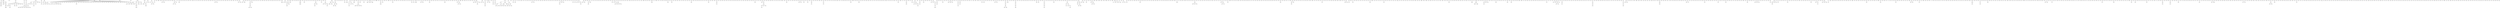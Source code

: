 digraph FamilyTree {
  "1" [label="华歆"];
  "2" [label="诸葛亮"];
  "1229" -> "2";
  "3" [label="管宁"];
  "4" [label="曹操"];
  "1629" -> "4";
  "5" [label="曹丕"];
  "4" -> "5";
  "6" [label="曹叡"];
  "5" -> "6";
  "7" [label="王朗"];
  "8" [label="刘备"];
  "1102" -> "8";
  "9" [label="孙权"];
  "1061" -> "9";
  "10" [label="孙登"];
  "9" -> "10";
  "11" [label="王肃"];
  "7" -> "11";
  "12" [label="许靖"];
  "13" [label="曹真"];
  "14" [label="刘协"];
  "#N/A" -> "14";
  "15" [label="曹爽"];
  "13" -> "15";
  "16" [label="何晏"];
  "17" [label="邓飏"];
  "18" [label="蒋济"];
  "19" [label="桓范"];
  "20" [label="司马师"];
  "133" -> "20";
  "21" [label="毌丘俭"];
  "939" -> "21";
  "22" [label="文钦"];
  "23" [label="关羽"];
  "24" [label="于禁"];
  "25" [label="郑玄"];
  "26" [label="邯郸淳"];
  "27" [label="周生烈"];
  "28" [label="董遇"];
  "29" [label="段煨"];
  "30" [label="刘辩"];
  "#N/A" -> "30";
  "31" [label="司马冏"];
  "1633" -> "31";
  "32" [label="贾洪"];
  "33" [label="董艾"];
  "28" -> "33";
  "34" [label="董绥"];
  "28" -> "34";
  "35" [label="薛夏"];
  "36" [label="苏林"];
  "37" [label="隗禧"];
  "38" [label="马超"];
  "187" -> "38";
  "39" [label="严苞"];
  "40" [label="曹休"];
  "41" [label="曹林"];
  "4" -> "41";
  "42" [label="鱼豢"];
  "43" [label="刘寔"];
  "44" [label="程昱"];
  "45" [label="王度"];
  "46" [label="薛房"];
  "47" [label="刘岱"];
  "48" [label="袁绍"];
  "#N/A" -> "48";
  "49" [label="公孙瓒"];
  "50" [label="范方"];
  "51" [label="王彧"];
  "52" [label="荀彧"];
  "#N/A" -> "52";
  "53" [label="张邈"];
  "54" [label="吕布"];
  "55" [label="陈宫"];
  "56" [label="氾嶷"];
  "57" [label="靳允"];
  "58" [label="枣祗"];
  "59" [label="薛悌"];
  "60" [label="袁术"];
  "#N/A" -> "60";
  "61" [label="郭嘉"];
  "62" [label="车胄"];
  "63" [label="贾诩"];
  "#N/A" -> "63";
  "64" [label="袁谭"];
  "48" -> "64";
  "65" [label="袁尚"];
  "48" -> "65";
  "66" [label="张飞"];
  "67" [label="田银"];
  "68" [label="苏伯"];
  "69" [label="贾信"];
  "70" [label="邢贞"];
  "71" [label="程晓"];
  "72" [label="尹模"];
  "73" [label="辛评"];
  "74" [label="郭图"];
  "75" [label="戏志才"];
  "76" [label="荀攸"];
  "#N/A" -> "76";
  "77" [label="孙策"];
  "1061" -> "77";
  "78" [label="许贡"];
  "79" [label="逢纪"];
  "80" [label="刘表"];
  "81" [label="辛毗"];
  "82" [label="蹋顿"];
  "83" [label="袁熙"];
  "84" [label="眭固"];
  "85" [label="陈群"];
  "606" -> "85";
  "86" [label="董昭"];
  "87" [label="李邵"];
  "88" [label="李邵"];
  "89" [label="孙伉"];
  "90" [label="张吉"];
  "91" [label="栗攀"];
  "92" [label="董访"];
  "93" [label="张杨"];
  "94" [label="李傕"];
  "95" [label="郭汜"];
  "96" [label="韩暹"];
  "97" [label="董承"];
  "98" [label="杨奉"];
  "99" [label="薛洪"];
  "100" [label="缪尚"];
  "101" [label="袁春卿"];
  "102" -> "101";
  "102" [label="袁元长"];
  "103" [label="曹仁"];
  "#N/A" -> "103";
  "104" [label="徐晃"];
  "105" [label="臧霸"];
  "409" -> "105";
  "106" [label="夏侯尚"];
  "107" [label="石建"];
  "108" [label="高迁"];
  "109" [label="魏讽"];
  "110" [label="曹伟"];
  "111" [label="诸葛诞"];
  "112" [label="刘晔"];
  "113" [label="许劭"];
  "114" [label="许混"];
  "113" -> "114";
  "115" [label="郑宝"];
  "116" [label="张多"];
  "117" [label="许乾"];
  "118" [label="刘勋"];
  "119" [label="陈策"];
  "120" [label="胡质"];
  "881" -> "120";
  "121" [label="张鲁"];
  "122" [label="董卓"];
  "123" [label="孟达"];
  "124" [label="陆逊"];
  "125" [label="卫臻"];
  "638" -> "125";
  "126" [label="公孙渊"];
  "773" -> "126";
  "127" [label="杨暨"];
  "128" [label="刘陶"];
  "#N/A" -> "128";
  "129" [label="干宝"];
  "130" [label="张喜"];
  "131" [label="温恢"];
  "132" [label="封仁"];
  "133" [label="司马懿"];
  "170" -> "133";
  "134" [label="朱然"];
  "135" [label="司马彪"];
  "#N/A" -> "135";
  "136" [label="田豫"];
  "137" [label="王雄"];
  "138" [label="孙阿"];
  "139" [label="高堂隆"];
  "140" [label="秦朗"];
  "141" [label="缪袭"];
  "572" -> "141";
  "142" [label="刘放"];
  "143" [label="王松"];
  "144" [label="孙资"];
  "145" [label="王允"];
  "146" [label="贾逵"];
  "147" [label="夏侯渊"];
  "148" [label="彭绮"];
  "149" [label="周贺"];
  "150" [label="智郁筑鞑"];
  "151" [label="阎柔"];
  "152" [label="满宠"];
  "153" [label="步骘"];
  "154" [label="徐邈"];
  "155" [label="杨丰"];
  "156" [label="曹宇"];
  "4" -> "156";
  "157" [label="夏侯献"];
  "158" [label="曹肇"];
  "40" -> "158";
  "159" [label="王思"];
  "160" [label="刘馥"];
  "161" [label="戚寄"];
  "162" [label="秦翊"];
  "163" [label="李术"];
  "164" [label="严象"];
  "165" [label="梅乾"];
  "166" [label="雷绪"];
  "167" [label="陈兰"];
  "168" [label="刘靖"];
  "160" -> "168";
  "169" [label="司马朗"];
  "170" -> "169";
  "170" [label="司马芳"];
  "171" [label="赵咨"];
  "172" [label="李觌"];
  "173" [label="钟繇"];
  "174" [label="王粲"];
  "501" -> "174";
  "175" [label="夏侯惇"];
  "176" [label="梁习"];
  "177" [label="高干"];
  "178" [label="常林"];
  "179" [label="张景"];
  "180" [label="郤嘉"];
  "181" [label="刘类"];
  "182" [label="张既"];
  "183" [label="郭援"];
  "184" [label="张晟"];
  "185" [label="卫固"];
  "186" [label="张琰"];
  "187" [label="马腾"];
  "188" [label="吴兰"];
  "189" [label="宋建"];
  "190" [label="胡轸"];
  "191" [label="游殷"];
  "192" [label="游楚"];
  "191" -> "192";
  "193" [label="颜俊"];
  "194" [label="和鸾"];
  "195" [label="黄华"];
  "196" [label="麹演"];
  "197" [label="王秘"];
  "198" [label="邹岐"];
  "199" [label="苏则"];
  "200" [label="夏侯儒"];
  "201" [label="费曜"];
  "202" [label="成公英"];
  "203" [label="阎行"];
  "204" [label="乙修"];
  "205" [label="麹光"];
  "206" [label="庞延"];
  "207" [label="杨阜"];
  "208" [label="胡遵"];
  "209" [label="孙静"];
  "210" [label="张恭"];
  "211" [label="张缉"];
  "182" -> "211";
  "212" [label="李丰"];
  "261" -> "212";
  "213" [label="诸葛恪"];
  "692" -> "213";
  "214" [label="孙邵"];
  "215" [label="张辽"];
  "216" [label="乐进"];
  "217" [label="裴潜"];
  "715" -> "217";
  "218" [label="吕贡"];
  "219" [label="孟建"];
  "220" [label="杜袭"];
  "221" [label="曹彰"];
  "4" -> "221";
  "222" [label="吕范"];
  "223" [label="王崇"];
  "224" [label="张婴"];
  "225" [label="习凿齿"];
  "226" [label="贾充"];
  "227" [label="李孚"];
  "228" [label="审配"];
  "229" [label="杨沛"];
  "230" [label="曹洪"];
  "231" [label="任峻"];
  "232" [label="杨原"];
  "233" [label="张奋"];
  "234" [label="侯声"];
  "235" [label="枣据"];
  "236" [label="枣嵩"];
  "237" [label="枣腆"];
  "238" [label="任先"];
  "231" -> "238";
  "239" [label="任览"];
  "231" -> "239";
  "240" [label="师亮"];
  "241" [label="吉茂"];
  "242" [label="李越"];
  "243" [label="杜通"];
  "244" [label="辛机"];
  "245" [label="郝昭"];
  "246" [label="魏平"];
  "247" [label="傅巽"];
  "248" [label="苏怡"];
  "199" -> "248";
  "249" [label="苏愉"];
  "199" -> "249";
  "250" [label="苏绍"];
  "249" -> "250";
  "251" [label="苏慎"];
  "249" -> "251";
  "252" [label="杜畿"];
  "253" [label="耿纪"];
  "254" [label="张时"];
  "255" [label="王邑"];
  "256" [label="范先"];
  "257" [label="乐详"];
  "258" [label="赵俨"];
  "259" [label="杜恕"];
  "252" -> "259";
  "260" [label="李恢"];
  "261" [label="李义（一名恢）"];
  "262" [label="郭智"];
  "263" [label="吕昭"];
  "264" [label="吕巽"];
  "263" -> "264";
  "265" [label="吕安"];
  "263" -> "265";
  "266" [label="李翼"];
  "261" -> "266";
  "267" [label="杜预"];
  "259" -> "267";
  "268" [label="吕粹"];
  "263" -> "268";
  "269" [label="袁侃"];
  "1347" -> "269";
  "270" [label="吕预"];
  "268" -> "270";
  "271" [label="荀俣"];
  "52" -> "271";
  "272" [label="廉昭"];
  "273" [label="曹璠"];
  "274" [label="陈矫"];
  "275" [label="王才"];
  "276" [label="孟思"];
  "277" [label="孔羡"];
  "278" [label="司马通"];
  "170" -> "278";
  "279" [label="司马顺"];
  "278" -> "279";
  "280" [label="孟康"];
  "281" [label="程喜"];
  "282" [label="宋权"];
  "283" [label="曹髦"];
  "641" -> "283";
  "284" [label="谢该"];
  "285" [label="杜理"];
  "252" -> "285";
  "286" [label="杜宽"];
  "252" -> "286";
  "287" [label="杜锡"];
  "288" [label="傅玄"];
  "289" [label="挚虞"];
  "290" [label="杜斌"];
  "291" [label="司马伦"];
  "133" -> "291";
  "292" [label="阮湛"];
  "293" [label="阮炳"];
  "294" [label="阮坦"];
  "293" -> "294";
  "295" [label="阮柯"];
  "293" -> "295";
  "296" [label="荀绰"];
  "#N/A" -> "296";
  "297" [label="王衍"];
  "754" -> "297";
  "298" [label="郑浑"];
  "299" [label="郑泰"];
  "300" [label="何进"];
  "301" [label="孔融"];
  "302" [label="孔伷"];
  "303" [label="郑袤"];
  "299" -> "303";
  "304" [label="梁兴"];
  "305" [label="靳富"];
  "306" [label="赵青龙"];
  "307" [label="程休"];
  "308" [label="郑默"];
  "303" -> "308";
  "309" [label="郑质"];
  "303" -> "309";
  "310" [label="郑舒"];
  "303" -> "310";
  "311" [label="郑诩"];
  "303" -> "311";
  "312" [label="郑球"];
  "313" [label="仓慈"];
  "314" [label="尹奉"];
  "315" [label="王迁"];
  "316" [label="赵基"];
  "317" [label="皇甫隆"];
  "318" [label="吴瓘"];
  "319" [label="任燠"];
  "320" [label="颜斐"];
  "321" [label="令狐邵"];
  "322" [label="孔乂"];
  "323" [label="令狐愚"];
  "324" [label="令狐华"];
  "321" -> "324";
  "325" [label="孔恂"];
  "326" [label="丁原"];
  "327" [label="昌豨"];
  "328" [label="孙轻"];
  "329" [label="柳毅"];
  "330" [label="张郃"];
  "331" [label="牛盖"];
  "332" [label="李典"];
  "333" [label="张汎"];
  "334" [label="张虎"];
  "215" -> "334";
  "335" [label="张统"];
  "334" -> "335";
  "336" [label="张超"];
  "337" [label="张绣"];
  "338" [label="淳于琼"];
  "339" [label="严敬"];
  "340" [label="管承"];
  "341" [label="苏非"];
  "342" [label="杜普"];
  "343" [label="梁大"];
  "344" [label="乐綝"];
  "216" -> "344";
  "345" [label="乐肇"];
  "344" -> "345";
  "346" [label="鲍信"];
  "347" [label="高雅"];
  "348" [label="刘辟"];
  "349" [label="黄邵"];
  "350" [label="桥蕤"];
  "351" [label="史涣"];
  "352" [label="何茂"];
  "353" [label="王摩"];
  "354" [label="朱灵"];
  "355" [label="庞德"];
  "356" [label="于圭"];
  "24" -> "356";
  "357" [label="高览"];
  "358" [label="杨秋"];
  "359" [label="王宝茂"];
  "360" [label="郭淮"];
  "361" [label="刘阿"];
  "362" [label="马谡"];
  "363" [label="卑湛"];
  "364" [label="张雄"];
  "330" -> "364";
  "365" [label="赵庶"];
  "366" [label="李邹"];
  "367" [label="文丑"];
  "368" [label="祝臂"];
  "369" [label="韩范"];
  "370" [label="商曜"];
  "371" [label="张顺"];
  "372" [label="陈福"];
  "373" [label="陈式"];
  "374" [label="吕常"];
  "375" [label="徐商"];
  "376" [label="吕建"];
  "377" [label="殷署"];
  "378" [label="朱盖"];
  "379" [label="徐盖"];
  "104" -> "379";
  "380" [label="徐霸"];
  "104" -> "380";
  "381" [label="季雍"];
  "382" [label="程昂"];
  "383" [label="李乾"];
  "384" [label="李封"];
  "385" [label="薛兰"];
  "386" [label="李整"];
  "383" -> "386";
  "387" [label="高蕃"];
  "388" [label="李桢"];
  "332" -> "388";
  "389" [label="李通"];
  "390" [label="陈恭"];
  "391" [label="周直"];
  "392" [label="陈郃"];
  "393" [label="吴霸"];
  "394" [label="瞿恭"];
  "395" [label="江宫"];
  "396" [label="沈成"];
  "397" [label="张赤"];
  "398" [label="周瑜"];
  "399" [label="李基"];
  "389" -> "399";
  "400" [label="李绪"];
  "389" -> "400";
  "401" [label="李秉"];
  "400" -> "401";
  "402" [label="荀𫖮"];
  "52" -> "402";
  "403" [label="董仲连"];
  "404" [label="王公仲"];
  "405" [label="李重"];
  "401" -> "405";
  "406" [label="李尚"];
  "401" -> "406";
  "407" [label="李矩"];
  "401" -> "407";
  "408" [label="李式"];
  "405" -> "408";
  "409" [label="臧戒"];
  "410" [label="孙观"];
  "411" [label="吴敦"];
  "412" [label="尹礼"];
  "413" [label="孙康"];
  "414" [label="徐翕"];
  "415" [label="毛晖"];
  "416" [label="徐和"];
  "417" [label="武周"];
  "418" [label="韩当"];
  "419" [label="臧艾"];
  "105" -> "419";
  "420" [label="臧权"];
  "419" -> "420";
  "421" [label="臧舜"];
  "105" -> "421";
  "422" [label="孙毓"];
  "410" -> "422";
  "423" [label="文聘"];
  "424" [label="刘琮"];
  "80" -> "424";
  "425" [label="曹纯"];
  "#N/A" -> "425";
  "426" [label="文岱"];
  "423" -> "426";
  "427" [label="文厚"];
  "428" [label="文休"];
  "429" [label="文武"];
  "428" -> "429";
  "430" [label="桓禺"];
  "431" [label="吕虔"];
  "432" [label="杜松"];
  "433" [label="炅母"];
  "434" [label="郭祖"];
  "435" [label="公孙犊"];
  "436" [label="李条"];
  "437" [label="王祥"];
  "#N/A" -> "437";
  "438" [label="王览"];
  "#N/A" -> "438";
  "439" [label="吕翻"];
  "431" -> "439";
  "440" [label="吕桂"];
  "439" -> "440";
  "441" [label="许褚"];
  "442" [label="徐他"];
  "443" [label="许仪"];
  "441" -> "443";
  "444" [label="许定"];
  "445" [label="许综"];
  "443" -> "445";
  "446" [label="典韦"];
  "447" [label="李永"];
  "448" [label="赵宠"];
  "449" [label="典满"];
  "450" [label="张白骑"];
  "451" [label="侯音"];
  "452" [label="卫开"];
  "453" [label="董衡"];
  "454" [label="董超"];
  "455" [label="成何"];
  "456" [label="庞会"];
  "355" -> "456";
  "457" [label="庞淯"];
  "458" [label="张猛"];
  "460" -> "458";
  "459" [label="邯郸商"];
  "460" [label="张奂"];
  "461" [label="徐揖"];
  "462" [label="黄昂"];
  "463" [label="赵安"];
  "464" [label="赵娥"];
  "463" -> "464";
  "465" [label="尹嘉"];
  "466" [label="周洪"];
  "467" [label="刘班"];
  "468" [label="梁宽"];
  "469" [label="阎温"];
  "470" [label="任养"];
  "471" [label="马艾"];
  "472" [label="张就"];
  "210" -> "472";
  "473" [label="张华"];
  "474" [label="张𢽾"];
  "472" -> "474";
  "475" [label="张固"];
  "474" -> "475";
  "476" [label="王濬"];
  "477" [label="孙嵩"];
  "478" [label="赵岐"];
  "479" [label="唐衡"];
  "480" [label="唐玹"];
  "481" [label="祝公道"];
  "482" [label="杨丰"];
  "483" [label="鲍出"];
  "484" [label="赵息"];
  "485" [label="赵仲台"];
  "486" [label="左悺"];
  "487" [label="刘封"];
  "488" [label="轲比能"];
  "489" [label="曹植"];
  "4" -> "489";
  "490" [label="曹楷"];
  "221" -> "490";
  "491" [label="曹志"];
  "489" -> "491";
  "492" [label="丁仪"];
  "493" [label="丁廙"];
  "494" [label="杨修"];
  "495" -> "494";
  "495" [label="杨彪"];
  "496" [label="陈琳"];
  "497" [label="徐干"];
  "498" [label="刘桢"];
  "507" -> "498";
  "499" [label="应玚"];
  "505" -> "499";
  "500" [label="应璩"];
  "505" -> "500";
  "501" [label="王谦"];
  "502" [label="蔡邕"];
  "503" [label="阮瑀"];
  "504" [label="阮籍"];
  "503" -> "504";
  "505" [label="应珣"];
  "506" [label="应奉"];
  "507" [label="刘梁"];
  "508" [label="吴质"];
  "509" [label="繁钦"];
  "510" [label="路粹"];
  "511" [label="祢衡"];
  "512" [label="应贞"];
  "500" -> "512";
  "513" [label="应纯"];
  "500" -> "513";
  "514" [label="应绍"];
  "515" [label="应秀"];
  "500" -> "515";
  "516" [label="应詹"];
  "515" -> "516";
  "517" [label="王昶"];
  "518" [label="何曾"];
  "#N/A" -> "518";
  "519" [label="阮浑"];
  "504" -> "519";
  "520" [label="嵇康"];
  "521" -> "520";
  "521" [label="嵇昭"];
  "522" [label="嵇喜"];
  "523" [label="向秀"];
  "524" [label="山涛"];
  "525" [label="阮咸"];
  "526" [label="王戎"];
  "753" -> "526";
  "527" [label="刘伶"];
  "528" [label="钟会"];
  "173" -> "528";
  "529" [label="孙登"];
  "530" [label="嵇绍"];
  "520" -> "530";
  "531" [label="山简"];
  "524" -> "531";
  "532" [label="杨准"];
  "533" [label="桓威"];
  "534" [label="朱铄"];
  "535" [label="王忠"];
  "536" [label="吴应"];
  "508" -> "536";
  "537" [label="卫觊"];
  "538" [label="潘勖"];
  "539" [label="潘满"];
  "538" -> "539";
  "540" [label="潘尼"];
  "539" -> "540";
  "541" [label="潘岳"];
  "542" [label="潘滔"];
  "543" [label="王象"];
  "544" [label="荀纬"];
  "545" [label="卫瓘"];
  "537" -> "545";
  "546" [label="司马遐"];
  "#N/A" -> "546";
  "547" [label="索靖"];
  "548" [label="刘修"];
  "80" -> "548";
  "549" [label="杨嚣"];
  "494" -> "549";
  "550" [label="杨峤"];
  "532" -> "550";
  "551" [label="杨俊"];
  "532" -> "551";
  "552" [label="杨髦"];
  "532" -> "552";
  "553" [label="裴𬱟"];
  "718" -> "553";
  "554" [label="乐广"];
  "555" [label="卫恒"];
  "545" -> "555";
  "556" [label="卫玠"];
  "555" -> "556";
  "557" [label="刘廙"];
  "558" [label="刘望之"];
  "559" [label="司马徽"];
  "560" [label="刘伟"];
  "561" [label="刘阜"];
  "562" [label="刘乔"];
  "561" -> "562";
  "563" [label="刘劭"];
  "564" [label="王彪之"];
  "#N/A" -> "564";
  "565" [label="殷浩"];
  "566" [label="郗虑"];
  "567" [label="庾嶷"];
  "568" [label="荀诜"];
  "52" -> "568";
  "569" [label="张弥"];
  "570" [label="夏侯惠"];
  "147" -> "570";
  "571" [label="刘琳"];
  "563" -> "571";
  "572" [label="缪斐"];
  "573" [label="缪悦"];
  "141" -> "573";
  "574" [label="缪播"];
  "573" -> "574";
  "575" [label="缪绍"];
  "573" -> "575";
  "576" [label="缪胤"];
  "573" -> "576";
  "577" [label="缪征"];
  "573" -> "577";
  "578" [label="仲长统"];
  "579" [label="韦诞"];
  "580" -> "579";
  "580" [label="韦端"];
  "581" [label="孙该"];
  "582" [label="杜挚"];
  "583" [label="胡康"];
  "584" [label="何桢"];
  "585" [label="傅嘏"];
  "587" -> "585";
  "586" [label="傅睿"];
  "587" [label="傅允"];
  "586" -> "587";
  "588" [label="曹羲"];
  "13" -> "588";
  "589" [label="司马芝"];
  "590" [label="刘静"];
  "591" [label="李胜"];
  "592" [label="斐徽"];
  "593" [label="傅祗"];
  "585" -> "593";
  "594" [label="傅宣"];
  "593" -> "594";
  "595" [label="傅畅"];
  "593" -> "595";
  "596" [label="桓阶"];
  "597" -> "596";
  "597" [label="桓超"];
  "598" -> "597";
  "598" [label="桓胜"];
  "599" [label="张羡"];
  "600" [label="毛玠"];
  "601" [label="徐奕"];
  "602" [label="桓嘉"];
  "596" -> "602";
  "603" [label="桓纂"];
  "604" [label="桓翊"];
  "602" -> "604";
  "605" [label="桓陵"];
  "606" [label="陈纪"];
  "607" -> "606";
  "607" [label="陈寔"];
  "608" [label="陈谌"];
  "607" -> "608";
  "609" [label="韩融"];
  "610" [label="郭泰"];
  "611" [label="王模"];
  "612" [label="周逵"];
  "613" [label="戴乾"];
  "614" [label="陈泰"];
  "85" -> "614";
  "615" [label="姜维"];
  "1524" -> "615";
  "616" [label="孙恭"];
  "617" [label="李歆"];
  "618" [label="徐质"];
  "619" [label="邓艾"];
  "620" [label="王经"];
  "621" [label="胡奋"];
  "208" -> "621";
  "622" [label="王祕"];
  "623" [label="孙峻"];
  "616" -> "623";
  "624" [label="司马孚"];
  "170" -> "624";
  "625" [label="武陔"];
  "626" [label="陈恂"];
  "614" -> "626";
  "627" [label="陈温"];
  "614" -> "627";
  "628" [label="陈登"];
  "629" [label="陈本"];
  "274" -> "629";
  "630" [label="陈骞"];
  "274" -> "630";
  "631" [label="徐宣"];
  "632" [label="司马歧"];
  "589" -> "632";
  "633" [label="陈粲"];
  "629" -> "633";
  "634" [label="薛悌"];
  "635" [label="卫弥"];
  "636" [label="扈质"];
  "637" [label="徐钦"];
  "631" -> "637";
  "638" [label="卫兹"];
  "639" [label="何苗"];
  "640" [label="朱越"];
  "641" [label="曹霖"];
  "5" -> "641";
  "642" [label="卫烈"];
  "125" -> "642";
  "643" [label="卫京"];
  "125" -> "643";
  "644" [label="卫楷"];
  "125" -> "644";
  "645" [label="卫权"];
  "644" -> "645";
  "646" [label="杨骏"];
  "647" [label="卢毓"];
  "1106" -> "647";
  "648" [label="张角"];
  "649" [label="张让"];
  "650" [label="崔琰"];
  "651" [label="郑冲"];
  "652" [label="阮武"];
  "292" -> "652";
  "653" [label="孙邕"];
  "654" [label="韩暨"];
  "655" [label="崔林"];
  "656" [label="毕轨"];
  "657" [label="王观"];
  "658" [label="卢钦"];
  "647" -> "658";
  "659" [label="卢藩"];
  "660" [label="卢珽"];
  "647" -> "660";
  "661" [label="卢浮"];
  "658" -> "661";
  "662" [label="卢皓"];
  "660" -> "662";
  "663" [label="卢志"];
  "660" -> "663";
  "664" [label="卢谌"];
  "663" -> "664";
  "665" [label="卢循"];
  "666" [label="和洽"];
  "667" [label="和离"];
  "666" -> "667";
  "668" [label="和逌"];
  "666" -> "668";
  "669" [label="和峤"];
  "668" -> "669";
  "670" [label="和郁"];
  "668" -> "670";
  "671" [label="荀勗"];
  "#N/A" -> "671";
  "672" [label="谢子微"];
  "673" [label="樊子昭"];
  "674" [label="虞永贤"];
  "675" [label="李淑才"];
  "676" [label="郭子瑜"];
  "677" [label="杨孝祖"];
  "678" [label="徐璆"];
  "679" [label="王匡"];
  "680" [label="胡母彪"];
  "681" [label="陈延壁"];
  "682" [label="王凌"];
  "683" [label="常峕"];
  "178" -> "683";
  "684" [label="常静"];
  "178" -> "684";
  "685" [label="吉本"];
  "686" [label="韦晃"];
  "687" [label="沐并"];
  "688" [label="王琰"];
  "689" [label="王嘉"];
  "688" -> "689";
  "690" [label="吉黄"];
  "691" [label="赵温"];
  "692" [label="诸葛瑾"];
  "1229" -> "692";
  "693" [label="沐云"];
  "687" -> "693";
  "694" [label="沐仪"];
  "687" -> "694";
  "695" [label="边让"];
  "696" [label="杨俊"];
  "697" [label="审固"];
  "698" [label="卫恂"];
  "699" [label="杨览"];
  "700" [label="杨猗"];
  "701" [label="杨沈"];
  "699" -> "701";
  "702" [label="杜根"];
  "703" [label="杜安"];
  "704" [label="周纡"];
  "705" [label="许攸"];
  "706" [label="杜基"];
  "707" [label="杜会"];
  "220" -> "707";
  "708" [label="路招"];
  "709" [label="冯楷"];
  "710" [label="陆机"];
  "#N/A" -> "710";
  "711" [label="殷署"];
  "712" [label="吕并"];
  "713" [label="刘柱"];
  "714" [label="赵亭"];
  "258" -> "714";
  "715" [label="裴茂"];
  "716" [label="郝温"];
  "717" [label="郭端"];
  "718" [label="裴秀"];
  "217" -> "718";
  "719" [label="裴嵩"];
  "#N/A" -> "719";
  "720" [label="裴徽"];
  "715" -> "720";
  "721" [label="裴邈"];
  "722" [label="荀粲"];
  "52" -> "722";
  "723" [label="王弼"];
  "724" [label="管辂"];
  "725" [label="裴黎"];
  "720" -> "725";
  "726" [label="裴康"];
  "720" -> "726";
  "727" [label="裴楷"];
  "720" -> "727";
  "728" [label="裴绰"];
  "720" -> "728";
  "729" [label="谢鲲"];
  "730" [label="裴苞"];
  "725" -> "730";
  "731" [label="裴纯"];
  "726" -> "731";
  "732" [label="裴盾"];
  "726" -> "732";
  "733" [label="裴郃"];
  "726" -> "733";
  "734" [label="裴廓"];
  "726" -> "734";
  "735" [label="裴松之"];
  "736" [label="王旷"];
  "737" [label="王羲之"];
  "736" -> "737";
  "738" [label="裴瓒"];
  "727" -> "738";
  "739" [label="裴宪"];
  "727" -> "739";
  "740" [label="裴遐"];
  "728" -> "740";
  "741" [label="严干"];
  "742" [label="韩宣"];
  "743" [label="黄朗"];
  "744" [label="王惠阳"];
  "745" [label="陈茂"];
  "746" [label="韩肇"];
  "654" -> "746";
  "747" [label="韩邦"];
  "746" -> "747";
  "748" [label="韩繇"];
  "654" -> "748";
  "749" [label="韩洪"];
  "748" -> "749";
  "750" [label="韩寿"];
  "749" -> "750";
  "751" [label="韩蔚"];
  "749" -> "751";
  "752" [label="张陟"];
  "753" [label="王浑"];
  "137" -> "753";
  "754" [label="王乂"];
  "137" -> "754";
  "755" [label="王浑"];
  "517" -> "755";
  "756" [label="王澄"];
  "297" -> "756";
  "757" [label="刘靖"];
  "758" [label="崔述"];
  "655" -> "758";
  "759" [label="崔随"];
  "655" -> "759";
  "760" [label="崔伟"];
  "761" [label="高柔"];
  "762" -> "761";
  "762" [label="高靖"];
  "763" [label="宋金"];
  "764" [label="卢洪"];
  "765" [label="赵达"];
  "766" [label="刘慈"];
  "767" [label="鲍勋"];
  "346" -> "767";
  "768" [label="刘龟"];
  "769" [label="张京"];
  "770" [label="解弘"];
  "771" [label="公孙晃"];
  "773" -> "771";
  "772" [label="公孙度"];
  "773" [label="公孙康"];
  "772" -> "773";
  "774" [label="公孙恭"];
  "772" -> "774";
  "775" [label="窦礼"];
  "776" [label="焦子文"];
  "777" [label="高浑"];
  "778" [label="高儁"];
  "761" -> "778";
  "779" [label="高诞"];
  "761" -> "779";
  "780" [label="高光"];
  "761" -> "780";
  "781" [label="孙礼"];
  "782" [label="马台"];
  "783" [label="李惠"];
  "784" [label="全琮"];
  "785" [label="孙元"];
  "786" [label="张达"];
  "787" [label="王悝"];
  "657" -> "787";
  "788" [label="辛敞"];
  "81" -> "788";
  "789" [label="辛宪英"];
  "81" -> "789";
  "790" [label="羊耽"];
  "791" [label="夏侯湛"];
  "792" [label="鲁芝"];
  "793" [label="羊祜"];
  "794" [label="羊琇"];
  "790" -> "794";
  "795" [label="赵昂"];
  "796" [label="东里衮"];
  "797" [label="韦康"];
  "580" -> "797";
  "798" [label="杨昂"];
  "799" [label="杨岳"];
  "800" [label="姜叙"];
  "801" [label="姜隐"];
  "802" [label="姚瓊"];
  "803" [label="孔信"];
  "804" [label="王灵"];
  "805" [label="尹奉"];
  "806" [label="李俊"];
  "807" [label="杨谟"];
  "808" [label="梁宽"];
  "809" [label="赵衢"];
  "810" [label="庞恭"];
  "811" [label="梁双"];
  "812" [label="杨豹"];
  "813" [label="曹徽"];
  "4" -> "813";
  "814" [label="杨伟"];
  "815" [label="骆禄"];
  "816" [label="高堂琛"];
  "139" -> "816";
  "817" [label="秦静"];
  "818" [label="栈潜"];
  "819" [label="郭氏"];
  "820" [label="李朔"];
  "821" [label="张苞"];
  "822" [label="孙布"];
  "823" [label="郭谋"];
  "824" [label="孙泰"];
  "1594" -> "824";
  "825" [label="满伟"];
  "152" -> "825";
  "826" [label="满长武"];
  "825" -> "826";
  "827" [label="司马榦"];
  "133" -> "827";
  "828" [label="王羡"];
  "829" [label="满奋"];
  "#N/A" -> "829";
  "830" [label="王门"];
  "831" [label="鲜于辅"];
  "832" [label="牵招"];
  "833" [label="解俊"];
  "834" [label="素利"];
  "835" [label="弥加"];
  "836" [label="骨进"];
  "837" [label="高艾"];
  "838" [label="杨肇"];
  "127" -> "838";
  "839" [label="杨潭"];
  "838" -> "839";
  "840" [label="杨歆"];
  "838" -> "840";
  "841" [label="杨彧"];
  "839" -> "841";
  "842" [label="杨绥"];
  "839" -> "842";
  "843" [label="田彭祖"];
  "136" -> "843";
  "844" [label="乐隐"];
  "845" [label="史路"];
  "846" [label="韩忠"];
  "847" [label="公孙集"];
  "848" [label="步度根"];
  "849" [label="泄归泥"];
  "#N/A" -> "849";
  "850" [label="王同"];
  "851" [label="王寄"];
  "852" [label="傅容"];
  "853" [label="牵嘉"];
  "832" -> "853";
  "854" [label="牵弘"];
  "832" -> "854";
  "855" [label="牵秀"];
  "853" -> "855";
  "856" [label="崔洪"];
  "857" [label="王恺"];
  "11" -> "857";
  "858" [label="石崇"];
  "973" -> "858";
  "859" [label="孙秀"];
  "860" [label="田兴"];
  "861" [label="张华"];
  "862" [label="郑甘"];
  "863" [label="辟蹏"];
  "864" [label="高翔"];
  "865" [label="唐蹏"];
  "866" [label="梁元碧"];
  "867" [label="夏侯玄"];
  "106" -> "867";
  "868" [label="治无戴"];
  "869" [label="廖化"];
  "870" [label="句安"];
  "871" [label="郭统"];
  "360" -> "871";
  "872" [label="郭正"];
  "871" -> "872";
  "873" [label="郭配"];
  "874" [label="郭展"];
  "873" -> "874";
  "875" [label="郭豫"];
  "873" -> "875";
  "876" [label="郭镇"];
  "877" [label="郭奕"];
  "876" -> "877";
  "878" [label="韩观"];
  "879" [label="朱绩"];
  "134" -> "879";
  "880" [label="王昶"];
  "895" -> "880";
  "881" [label="胡敏"];
  "882" [label="郭政"];
  "883" [label="程他"];
  "884" [label="冯谅"];
  "885" [label="武韶"];
  "417" -> "885";
  "886" [label="武茂"];
  "417" -> "886";
  "887" [label="刘昶"];
  "888" [label="荀恺"];
  "#N/A" -> "888";
  "889" [label="卢显"];
  "890" [label="李若"];
  "891" [label="胡威"];
  "120" -> "891";
  "892" [label="胡罴"];
  "120" -> "892";
  "893" [label="胡奕"];
  "891" -> "893";
  "894" [label="王柔"];
  "895" [label="王泽"];
  "896" [label="王默"];
  "#N/A" -> "896";
  "897" [label="王沈"];
  "#N/A" -> "897";
  "898" [label="王深"];
  "517" -> "898";
  "899" [label="州泰"];
  "900" [label="王基"];
  "901" [label="钟离茂"];
  "902" [label="许旻"];
  "903" [label="全熙"];
  "904" [label="王济"];
  "753" -> "904";
  "905" [label="王湛"];
  "517" -> "905";
  "906" [label="王承"];
  "905" -> "906";
  "907" [label="王述"];
  "906" -> "907";
  "908" [label="王坦之"];
  "907" -> "908";
  "909" [label="王翁"];
  "910" [label="步协"];
  "153" -> "910";
  "911" [label="谭正"];
  "912" [label="王乔"];
  "913" [label="朱异"];
  "1677" -> "913";
  "914" [label="唐咨"];
  "915" [label="王豹"];
  "916" [label="邓由"];
  "917" [label="胡烈"];
  "208" -> "917";
  "918" [label="李光"];
  "919" [label="张吴"];
  "920" [label="邓生"];
  "921" [label="王徽"];
  "900" -> "921";
  "922" [label="王廙"];
  "922" -> "922";
  "923" [label="王晨"];
  "924" [label="吕据"];
  "222" -> "924";
  "925" [label="曹彪"];
  "4" -> "925";
  "926" [label="张式"];
  "927" [label="劳精"];
  "928" [label="王广"];
  "682" -> "928";
  "929" [label="浩详"];
  "930" [label="杨弘"];
  "931" [label="王彧"];
  "932" [label="单固"];
  "933" [label="杨康"];
  "934" [label="单伯龙"];
  "935" [label="马隆"];
  "936" [label="王飞枭"];
  "682" -> "936";
  "937" [label="王金虎"];
  "682" -> "937";
  "938" [label="王明山"];
  "682" -> "938";
  "939" [label="毌丘兴"];
  "940" [label="张进"];
  "941" [label="寇娄敦"];
  "942" [label="护留叶"];
  "943" [label="阿罗槃"];
  "944" [label="王颀"];
  "945" [label="司马望"];
  "624" -> "945";
  "946" [label="郑翼"];
  "947" [label="吕宣"];
  "948" [label="张休"];
  "949" [label="丁尊"];
  "950" [label="王休"];
  "951" [label="文俶"];
  "22" -> "951";
  "952" [label="尹大目"];
  "953" [label="毌丘秀"];
  "954" [label="毌丘重"];
  "955" [label="张属"];
  "956" [label="杜友"];
  "957" [label="杜默"];
  "956" -> "957";
  "958" [label="毌丘甸"];
  "21" -> "958";
  "959" [label="毌丘宗"];
  "21" -> "959";
  "960" [label="毌丘奥"];
  "959" -> "960";
  "961" [label="孙盛"];
  "962" [label="文稷"];
  "963" [label="田畴"];
  "964" [label="刘熙"];
  "142" -> "964";
  "965" [label="孙密"];
  "144" -> "965";
  "966" [label="留赞"];
  "967" [label="蒋班"];
  "968" [label="吴纲"];
  "969" [label="诸葛靓"];
  "111" -> "969";
  "970" [label="全怿"];
  "784" -> "970";
  "971" [label="全端"];
  "972" [label="王祚"];
  "973" [label="石苞"];
  "974" [label="焦彝"];
  "975" [label="文虎"];
  "22" -> "975";
  "976" [label="于诠"];
  "977" [label="诸葛恢"];
  "969" -> "977";
  "978" [label="徐箕"];
  "979" [label="郭玄信"];
  "980" -> "979";
  "980" [label="郭诞"];
  "981" [label="刘豹"];
  "982" [label="诸葛绪"];
  "983" [label="邓忠"];
  "619" -> "983";
  "984" [label="杨欣"];
  "985" [label="马邈"];
  "986" [label="诸葛瞻"];
  "2" -> "986";
  "987" [label="师纂"];
  "988" [label="张遵"];
  "821" -> "988";
  "989" [label="刘禅"];
  "8" -> "989";
  "990" [label="孙休"];
  "9" -> "990";
  "991" [label="田续"];
  "992" [label="爰邵"];
  "993" [label="爰翰"];
  "992" -> "993";
  "994" [label="爰敞"];
  "992" -> "994";
  "995" [label="爰倩"];
  "992" -> "995";
  "996" [label="爰俞"];
  "993" -> "996";
  "997" [label="段灼"];
  "998" [label="邓朗"];
  "983" -> "998";
  "999" [label="樊震"];
  "1000" [label="邓千秋"];
  "1001" [label="邓韬"];
  "998" -> "1001";
  "1002" [label="邓行"];
  "1001" -> "1002";
  "1003" [label="张氏"];
  "1004" [label="虞松"];
  "1005" [label="虞濬"];
  "1004" -> "1005";
  "1006" [label="夏侯和"];
  "147" -> "1006";
  "1007" [label="全辉"];
  "1680" -> "1007";
  "1008" [label="全仪"];
  "1680" -> "1008";
  "1009" [label="全静"];
  "1010" [label="全翩"];
  "1011" [label="全缉"];
  "1012" [label="刘钦"];
  "1013" [label="王含"];
  "1014" [label="蒋斌"];
  "1202" -> "1014";
  "1015" [label="李辅"];
  "1016" [label="张翼"];
  "1017" [label="虞溥"];
  "1018" [label="孙壹"];
  "#N/A" -> "1018";
  "1019" [label="孙壹"];
  "#N/A" -> "1019";
  "1020" [label="田章"];
  "1021" [label="诸葛冲"];
  "982" -> "1021";
  "1022" [label="诸葛诠"];
  "1021" -> "1022";
  "1023" [label="诸葛玫"];
  "1021" -> "1023";
  "1024" [label="董厥"];
  "1025" [label="夏侯咸"];
  "1026" [label="皇甫闿"];
  "1027" [label="王买"];
  "1028" [label="夏侯霸"];
  "147" -> "1028";
  "1029" [label="丘建"];
  "1030" [label="胡渊"];
  "1031" [label="胡广"];
  "208" -> "1031";
  "1032" [label="胡歧"];
  "208" -> "1032";
  "1033" [label="胡喜"];
  "1031" -> "1033";
  "1034" [label="张泓"];
  "1035" [label="钟邕"];
  "1036" [label="钟毅"];
  "1037" [label="钟峻"];
  "1038" [label="钟辿"];
  "1039" [label="邵悌"];
  "1040" [label="向雄"];
  "1041" [label="何劭"];
  "518" -> "1041";
  "1042" [label="朱整"];
  "1043" [label="王黎"];
  "1044" [label="荀融"];
  "#N/A" -> "1044";
  "1045" [label="王凯"];
  "1046" [label="王业"];
  "1045" -> "1046";
  "1047" [label="王业"];
  "1048" [label="王宏"];
  "1049" [label="孙绰"];
  "1050" [label="张璠"];
  "1051" [label="刘焉"];
  "1052" [label="祝恬"];
  "1053" [label="董扶"];
  "1054" [label="郤俭"];
  "1055" [label="郤揖"];
  "1054" -> "1055";
  "1056" [label="郤正"];
  "1055" -> "1056";
  "1057" [label="张壹"];
  "1058" [label="耿鄙"];
  "1059" [label="刘虞"];
  "1060" [label="贾琮"];
  "1061" [label="孙坚"];
  "1062" [label="王叡"];
  "1063" [label="刘隽"];
  "1064" [label="赵韪"];
  "1065" [label="杨厚"];
  "1066" [label="赵谦"];
  "1067" [label="秦宓"];
  "1068" [label="马相"];
  "1069" [label="赵祗"];
  "1070" [label="李升"];
  "1071" [label="贾龙"];
  "1072" [label="王咸"];
  "1073" [label="李权"];
  "1074" [label="任歧"];
  "1075" [label="李福"];
  "1073" -> "1075";
  "1076" [label="李骧"];
  "1075" -> "1076";
  "1077" [label="陈超"];
  "1078" [label="刘范"];
  "1051" -> "1078";
  "1079" [label="刘诞"];
  "1051" -> "1079";
  "1080" [label="刘璋"];
  "1051" -> "1080";
  "1081" [label="刘瑁"];
  "1051" -> "1081";
  "1082" [label="庞羲"];
  "1083" [label="孙肇"];
  "1084" [label="扈瑁"];
  "1085" [label="刘阖"];
  "1086" [label="沈弥"];
  "1087" [label="娄发"];
  "1088" [label="甘宁"];
  "1089" [label="庞乐"];
  "1090" [label="李异"];
  "1091" [label="牛亶"];
  "1092" [label="阴溥"];
  "1093" [label="张肃"];
  "1094" [label="张松"];
  "1095" [label="法正"];
  "1321" -> "1095";
  "1096" [label="黄权"];
  "1097" [label="王累"];
  "1098" [label="雍闿"];
  "1099" [label="刘阐"];
  "1080" -> "1099";
  "1100" [label="刘循"];
  "1080" -> "1100";
  "1101" [label="刘雄"];
  "1102" [label="刘弘"];
  "1101" -> "1102";
  "1103" [label="李定"];
  "1104" [label="刘子敬"];
  "1105" [label="刘德然"];
  "1106" [label="卢植"];
  "1107" [label="刘元起"];
  "1108" [label="张世平"];
  "1109" [label="苏双"];
  "1110" [label="邹靖"];
  "1111" [label="刘子平"];
  "1112" [label="张纯"];
  "1113" [label="毌丘毅"];
  "1114" [label="田楷"];
  "1115" [label="刘平"];
  "1116" [label="陶谦"];
  "1117" [label="麋竺"];
  "1118" [label="曹豹"];
  "1119" [label="高顺"];
  "1120" [label="种辑"];
  "1121" [label="吴子兰"];
  "1122" [label="王子服"];
  "1123" [label="吴硕"];
  "1124" [label="龚都"];
  "1125" [label="蔡阳"];
  "1126" [label="孙乾"];
  "1127" [label="蔡瑁"];
  "1128" [label="蒯越"];
  "1129" [label="宋忠"];
  "1130" [label="鲁肃"];
  "1131" [label="赵云"];
  "1132" [label="刘琦"];
  "1133" [label="吴巨"];
  "1134" [label="程普"];
  "1135" [label="金旋"];
  "1136" [label="韩玄"];
  "1137" [label="赵范"];
  "1138" [label="刘度"];
  "1139" [label="殷观"];
  "1140" [label="孙瑜"];
  "209" -> "1140";
  "1141" [label="庞统"];
  "1142" [label="杨怀"];
  "1143" [label="卓膺"];
  "1144" [label="刘璝"];
  "1145" [label="邓贤 "];
  "1146" [label="冷苞"];
  "1147" [label="张任"];
  "1148" [label="李严"];
  "1149" [label="赵戬"];
  "1150" [label="傅干"];
  "1151" [label="简雍"];
  "1152" [label="董和"];
  "1153" [label="吴懿"];
  "1154" [label="费观"];
  "1155" [label="彭羕"];
  "1156" [label="刘巴"];
  "1157" [label="吕蒙"];
  "1158" [label="雷铜"];
  "1159" [label="射援"];
  "1160" [label="赵颙"];
  "1161" [label="皇甫嵩"];
  "1162" [label="射坚"];
  "1163" [label="黄忠"];
  "1164" [label="赖恭"];
  "1165" [label="魏延"];
  "1166" [label="刘豹"];
  "1167" [label="向举"];
  "1168" [label="张裔"];
  "1169" [label="殷纯"];
  "1170" [label="赵莋"];
  "1171" [label="杨洪"];
  "1172" [label="何宗"];
  "1173" [label="杜琼"];
  "1174" [label="张爽"];
  "1175" [label="尹默"];
  "1176" [label="谯周"];
  "1177" [label="王谋"];
  "1178" [label="许慈"];
  "1179" [label="孟光"];
  "1180" [label="韩冉"];
  "1181" [label="刘永"];
  "8" -> "1181";
  "1182" [label="刘理"];
  "8" -> "1182";
  "1183" [label="吴班"];
  "1184" [label="冯习"];
  "1185" [label="马良"];
  "1186" [label="张南"];
  "1187" [label="宗玮"];
  "1188" [label="黄元"];
  "1189" [label="陈曶"];
  "1190" [label="葛洪"];
  "1191" [label="李意奇"];
  "1192" [label="刘括"];
  "1193" [label="杜微"];
  "1194" [label="朱褒"];
  "1195" [label="常房"];
  "1196" [label="高定"];
  "1197" [label="邓芝"];
  "1198" [label="王双"];
  "1199" [label="刘胄"];
  "1200" [label="马忠"];
  "1201" [label="杨仪"];
  "1202" [label="蒋琬"];
  "1203" [label="苻健"];
  "1204" [label="刘璿"];
  "989" -> "1204";
  "1205" [label="刘瑶"];
  "989" -> "1205";
  "1206" [label="张嶷"];
  "1207" [label="费祎"];
  "1208" [label="王平"];
  "1209" [label="白虎文"];
  "1210" [label="治无戴"];
  "1211" [label="郭循"];
  "1212" [label="刘琮"];
  "989" -> "1212";
  "1213" [label="胡济"];
  "1214" [label="刘瓒"];
  "989" -> "1214";
  "1215" [label="黄皓"];
  "1216" [label="孙亮"];
  "9" -> "1216";
  "1217" [label="刘谌"];
  "989" -> "1217";
  "1218" [label="刘恂"];
  "989" -> "1218";
  "1219" [label="刘虔"];
  "989" -> "1219";
  "1220" [label="张绍"];
  "66" -> "1220";
  "1221" [label="邓良"];
  "1197" -> "1221";
  "1222" [label="张峻"];
  "1223" [label="汝超"];
  "1224" [label="蒋显"];
  "#N/A" -> "1224";
  "1225" [label="李虎"];
  "1226" [label="樊建"];
  "1227" [label="张通"];
  "1228" [label="吴乔"];
  "1229" [label="诸葛珪"];
  "1230" [label="诸葛玄"];
  "1231" [label="诸葛均"];
  "1229" -> "1231";
  "1232" [label="周术"];
  "1233" [label="朱皓"];
  "#N/A" -> "1233";
  "1234" [label="刘繇"];
  "1235" [label="崔州平"];
  "1236" [label="徐庶"];
  "1237" [label="石韬"];
  "1238" [label="孟建"];
  "1239" [label="黄祖"];
  "1240" [label="张昭"];
  "1241" [label="袁准"];
  "1347" -> "1241";
  "1242" [label="司马骏"];
  "133" -> "1242";
  "1243" [label="刘宝"];
  "1244" [label="郭冲"];
  "1245" [label="桓隰"];
  "1246" [label="许芝"];
  "1247" [label="诸葛璋"];
  "1248" [label="张俨"];
  "1249" [label="阎芝"];
  "1250" [label="阳群"];
  "1251" [label="马玉"];
  "1252" [label="丁立"];
  "1253" [label="白寿"];
  "1254" [label="刘合"];
  "1255" [label="邓铜"];
  "1256" [label="陈震"];
  "1257" [label="戴陵"];
  "1258" [label="魏平"];
  "1259" [label="贾栩"];
  "1260" [label="习隆"];
  "1261" [label="向充"];
  "1262" [label="向宠"];
  "1263" [label="黄承彦"];
  "1264" [label="诸葛乔"];
  "692" -> "1264";
  "1265" [label="诸葛攀"];
  "1264" -> "1265";
  "1266" [label="诸葛京"];
  "986" -> "1266";
  "1267" [label="诸葛显"];
  "1265" -> "1267";
  "1268" [label="陈祗"];
  "1269" [label="宗预"];
  "1270" [label="阎宇"];
  "1271" [label="常璩"];
  "1272" [label="李兴"];
  "1541" -> "1272";
  "1273" [label="刘弘"];
  "1274" [label="秦宜禄"];
  "1275" [label="颜良"];
  "1276" [label="刘延"];
  "1277" [label="麋芳"];
  "1278" [label="士仁"];
  "1279" [label="关平"];
  "23" -> "1279";
  "1280" [label="潘璋"];
  "1281" [label="关兴"];
  "23" -> "1281";
  "1282" [label="关统"];
  "1281" -> "1282";
  "1283" [label="关彝"];
  "1281" -> "1283";
  "1284" [label="严颜"];
  "1285" [label="张达"];
  "1286" [label="范彊"];
  "1287" [label="张苞"];
  "66" -> "1287";
  "1288" [label="马平"];
  "1289" [label="王国"];
  "1290" [label="王承"];
  "1291" [label="韩遂"];
  "1292" [label="马休"];
  "187" -> "1292";
  "1293" [label="李堪"];
  "1294" [label="成宜"];
  "1295" [label="侯选"];
  "1296" [label="程银"];
  "1297" [label="张横"];
  "1298" [label="马玩"];
  "1299" [label="乐资"];
  "1300" [label="袁𬀩"];
  "1301" [label="马岱"];
  "1302" [label="马承"];
  "38" -> "1302";
  "1303" [label="马秋"];
  "38" -> "1303";
  "1304" [label="阎圃"];
  "1305" [label="刘磐"];
  "1306" [label="黄叙"];
  "1163" -> "1306";
  "1307" [label="夏侯兰"];
  "1308" [label="赵统"];
  "1131" -> "1308";
  "1309" [label="赵广"];
  "1131" -> "1309";
  "1310" [label="庞德公"];
  "1311" [label="庞山民"];
  "1310" -> "1311";
  "1312" [label="庞涣"];
  "1311" -> "1312";
  "1313" [label="陆绩"];
  "1314" [label="顾劭"];
  "#N/A" -> "1314";
  "1315" [label="张勃"];
  "1248" -> "1315";
  "1316" [label="高沛"];
  "1317" [label="庞宏"];
  "1141" -> "1317";
  "1318" [label="庞林"];
  "1319" [label="习祯"];
  "1320" [label="法真"];
  "1321" [label="法衍"];
  "1320" -> "1321";
  "1322" [label="郑度"];
  "1323" [label="荀爽"];
  "1324" [label="法邈"];
  "1095" -> "1324";
  "1325" [label="刘翊"];
  "1326" [label="周毖"];
  "1587" -> "1326";
  "1327" [label="韩馥"];
  "1328" [label="张咨"];
  "1329" [label="许玚"];
  "1330" [label="陈温"];
  "1331" [label="士燮"];
  "1332" [label="袁徽"];
  "1333" [label="张翔"];
  "1334" [label="袁沛"];
  "1335" [label="邓子孝"];
  "1336" [label="兒孝德"];
  "1337" [label="徐元贤"];
  "1338" [label="张纮"];
  "1339" [label="张津"];
  "1340" [label="王商"];
  "1341" [label="刘熙"];
  "14" -> "1341";
  "1342" [label="刘懿"];
  "14" -> "1342";
  "1343" [label="刘邈"];
  "14" -> "1343";
  "1344" [label="刘敦"];
  "14" -> "1344";
  "1345" [label="许钦"];
  "12" -> "1345";
  "1346" [label="许游"];
  "1345" -> "1346";
  "1347" [label="袁涣"];
  "1348" [label="桓邵"];
  "1349" [label="麋威"];
  "1117" -> "1349";
  "1350" [label="麋照"];
  "1349" -> "1350";
  "1351" [label="伊籍"];
  "1352" [label="任安"];
  "1353" [label="夏侯纂"];
  "1354" [label="古朴"];
  "1355" [label="王普"];
  "1356" [label="张温"];
  "1357" [label="胡博"];
  "1358" [label="刘曜"];
  "1359" [label="刘祥"];
  "1360" [label="周不疑"];
  "1361" [label="雍茂"];
  "1362" [label="马秉"];
  "1185" -> "1362";
  "1363" [label="陈济"];
  "1256" -> "1363";
  "1364" [label="董允"];
  "1152" -> "1364";
  "1365" [label="郭攸之"];
  "1366" [label="董恢"];
  "1367" [label="吕乂"];
  "1368" [label="陈粲"];
  "1268" -> "1368";
  "1369" [label="陈裕"];
  "1268" -> "1369";
  "1370" [label="董宏"];
  "1371" [label="吕常"];
  "1372" [label="王连"];
  "1373" [label="杜祺"];
  "1374" [label="刘干"];
  "1375" [label="吕辰"];
  "1367" -> "1375";
  "1376" [label="吕雅"];
  "1367" -> "1376";
  "1377" [label="蒯祺"];
  "1378" [label="申仪"];
  "1379" [label="申耽"];
  "1380" [label="刘林"];
  "487" -> "1380";
  "1381" [label="孟兴"];
  "123" -> "1381";
  "1382" [label="廖立"];
  "1383" [label="文恭"];
  "1384" [label="狐忠"];
  "1385" [label="成藩"];
  "1386" [label="刘琰"];
  "1387" [label="袁綝"];
  "1388" [label="许允"];
  "1389" [label="丁咸"];
  "1390" [label="刘敏"];
  "1391" [label="上官雝"];
  "1392" [label="阎晏"];
  "1393" [label="爨习"];
  "1394" [label="杜义"];
  "1395" [label="杜祺"];
  "1396" [label="盛勃"];
  "1397" [label="樊岐"];
  "1398" [label="李丰"];
  "1148" -> "1398";
  "1399" [label="夏侯楙"];
  "175" -> "1399";
  "1400" [label="赵直"];
  "1401" [label="傅群"];
  "1402" [label="赵正"];
  "1403" [label="杨虑"];
  "1404" [label="霍峻"];
  "1405" [label="霍笃"];
  "1406" [label="霍弋"];
  "1404" -> "1406";
  "1407" [label="罗宪"];
  "1408" [label="吕兴"];
  "1409" [label="霍彪"];
  "1410" [label="杨宗"];
  "1411" [label="罗袭"];
  "1412" [label="常忌"];
  "1413" [label="杜轸"];
  "1414" [label="寿良"];
  "1415" [label="陈寿"];
  "1416" [label="高轨"];
  "1417" [label="许国"];
  "1418" [label="费恭"];
  "1207" -> "1418";
  "1419" [label="陈裕"];
  "#N/A" -> "1419";
  "1420" [label="罗徽"];
  "1411" -> "1420";
  "1421" [label="王如"];
  "1422" [label="王山"];
  "1372" -> "1422";
  "1423" [label="韩德高"];
  "1424" [label="向条"];
  "1425" -> "1424";
  "1425" [label="向朗"];
  "1426" [label="正昂"];
  "1427" [label="杨恭"];
  "1428" [label="张毣"];
  "1168" -> "1428";
  "1429" [label="张都"];
  "1168" -> "1429";
  "1430" [label="杨息"];
  "1427" -> "1430";
  "1431" [label="郑绰"];
  "1432" [label="陈曶"];
  "1433" [label="张郁"];
  "1168" -> "1433";
  "1434" [label="岑述"];
  "1435" [label="何祗"];
  "1436" [label="王离"];
  "1437" [label="费诗"];
  "1438" [label="李鸿"];
  "1439" [label="王冲"];
  "1440" [label="费立"];
  "1437" -> "1440";
  "1441" [label="五梁"];
  "1442" [label="李伯仁"];
  "1443" [label="丁厷"];
  "1444" [label="李朝"];
  "1445" [label="李邈"];
  "1446" [label="周群"];
  "1447" -> "1446";
  "1447" [label="周舒"];
  "1448" [label="张裕"];
  "1449" [label="周臣"];
  "1446" -> "1449";
  "1450" [label="刘熙"];
  "1451" [label="胡潜"];
  "1452" [label="来敏"];
  "1459" -> "1452";
  "1453" [label="上官显"];
  "1454" [label="黄琬"];
  "1455" [label="许勋"];
  "1178" -> "1455";
  "1456" [label="镡承"];
  "1457" [label="裴俊"];
  "715" -> "1457";
  "1458" [label="裴越"];
  "1457" -> "1458";
  "1459" [label="来艳"];
  "1460" [label="来忠"];
  "1452" -> "1460";
  "1461" [label="尹宗"];
  "1175" -> "1461";
  "1462" [label="李譔"];
  "1463" -> "1462";
  "1463" [label="李仁"];
  "1464" [label="陈术"];
  "1465" [label="文立"];
  "1466" [label="谯熙"];
  "1176" -> "1466";
  "1467" [label="董荣"];
  "1468" [label="李通"];
  "1469" [label="谯贤"];
  "1176" -> "1469";
  "1470" [label="谯同"];
  "1176" -> "1470";
  "1471" [label="谯秀"];
  "1466" -> "1471";
  "1472" [label="李雄"];
  "#N/A" -> "1472";
  "1473" [label="李寿"];
  "1076" -> "1473";
  "1474" [label="李骧"];
  "1475" [label="桓温"];
  "#N/A" -> "1475";
  "1476" [label="萧敬"];
  "1477" [label="朴胡"];
  "1478" [label="杜濩"];
  "1479" [label="黄崇"];
  "1096" -> "1479";
  "1480" [label="黄邕"];
  "1096" -> "1480";
  "1481" [label="邓方"];
  "1482" [label="李遗"];
  "260" -> "1482";
  "1483" [label="李球"];
  "1484" [label="吕凯"];
  "1485" [label="王伉"];
  "1486" [label="吕祥"];
  "1484" -> "1486";
  "1487" [label="马修"];
  "1200" -> "1487";
  "1488" [label="马恢"];
  "1200" -> "1488";
  "1489" [label="马义"];
  "1488" -> "1489";
  "1490" [label="张表"];
  "1491" [label="张休"];
  "1492" [label="李盛"];
  "1493" [label="黄袭"];
  "1494" [label="王训"];
  "1208" -> "1494";
  "1495" [label="句扶"];
  "1496" [label="張嶷"];
  "1497" [label="龚禄"];
  "1498" [label="龚衡"];
  "1499" [label="姚伷"];
  "1500" [label="张尉"];
  "1501" [label="焦璜"];
  "1502" [label="魏狼"];
  "1503" [label="冬逢"];
  "1504" [label="隗渠"];
  "1505" [label="李求承"];
  "1506" [label="狼岑"];
  "1507" [label="狼路"];
  "1508" [label="离将"];
  "1509" [label="郭脩"];
  "1510" [label="李简"];
  "1511" [label="张瑛"];
  "1496" -> "1511";
  "1512" [label="张护雄"];
  "1496" -> "1512";
  "1513" [label="张奕"];
  "1514" [label="刘邕"];
  "1515" [label="阴化"];
  "1516" [label="庞延"];
  "1517" [label="杨戏"];
  "1518" [label="杨敏"];
  "1519" [label="费伯仁"];
  "1520" [label="许叔龙"];
  "1521" [label="殷基"];
  "#N/A" -> "1521";
  "1522" [label="费承"];
  "1207" -> "1522";
  "1523" [label="费恭"];
  "1207" -> "1523";
  "1524" [label="姜冏"];
  "1525" [label="梁绪"];
  "1526" [label="尹赏"];
  "1527" [label="梁虔"];
  "1528" [label="梁虔"];
  "1529" [label="上官子休"];
  "1530" [label="蒋舒"];
  "1531" [label="傅佥"];
  "1559" -> "1531";
  "1532" [label="傅著"];
  "1531" -> "1532";
  "1533" [label="傅募"];
  "1531" -> "1533";
  "1534" [label="宋玮"];
  "1535" [label="张微"];
  "1016" -> "1535";
  "1536" [label="程祁"];
  "1560" -> "1536";
  "1537" [label="杨汰"];
  "1538" [label="张表"];
  "1539" [label="韩俨"];
  "1540" [label="黎韬"];
  "1541" [label="李密"];
  "1542" [label="司马泰"];
  "#N/A" -> "1542";
  "1543" [label="胡熊"];
  "1544" [label="皇甫谧"];
  "#N/A" -> "1544";
  "1545" [label="陈到"];
  "1546" [label="辅匡"];
  "1547" [label="刘式"];
  "1514" -> "1547";
  "1548" [label="刘武"];
  "1514" -> "1548";
  "1549" [label="卫文经"];
  "1550" [label="韩士元"];
  "1551" [label="张存"];
  "1552" [label="习忠"];
  "1319" -> "1552";
  "1553" [label="习隆"];
  "1552" -> "1553";
  "1554" [label="王甫"];
  "1555" [label="王佑"];
  "1554" -> "1555";
  "1556" [label="马勳"];
  "1557" [label="马奇"];
  "1558" [label="王士"];
  "1559" [label="傅肜"];
  "1560" [label="程畿"];
  "1561" [label="郝普"];
  "1562" [label="潘濬"];
  "1563" [label="王嗣"];
  "1564" [label="常播"];
  "1565" [label="朱游"];
  "1566" [label="杨玩"];
  "1567" [label="赵敦"];
  "1568" [label="卫继"];
  "1569" [label="胡玉"];
  "1570" [label="许昌"];
  "1570" -> "1570";
  "1571" [label="许诏"];
  "1572" [label="臧旻"];
  "1573" [label="张宝"];
  "1574" [label="张梁"];
  "1575" [label="边章"];
  "1576" [label="张温"];
  "1577" [label="区星"];
  "1578" [label="周朝"];
  "1579" [label="郭石"];
  "1580" [label="陆康"];
  "1581" [label="曹寅"];
  "1582" [label="温毅"];
  "1583" [label="公仇称"];
  "1584" [label="祖茂"];
  "1585" [label="华雄"];
  "1586" [label="刘艾"];
  "1587" [label="周慎"];
  "1588" [label="刘靖"];
  "1589" [label="周喁"];
  "1590" [label="周昂"];
  "1591" [label="周昕"];
  "1592" [label="孙贲"];
  "#N/A" -> "1592";
  "1593" [label="孙翊"];
  "1061" -> "1593";
  "1594" [label="孙匡"];
  "1061" -> "1594";
  "1595" [label="孙朗"];
  "1061" -> "1595";
  "1596" [label="吴景"];
  "1597" [label="孙河"];
  "1598" [label="祖郎"];
  "1599" [label="马日䃅"];
  "1600" [label="张勋"];
  "1601" [label="陈纪"];
  "1602" [label="樊能"];
  "1603" [label="于糜"];
  "1604" [label="张英"];
  "1605" [label="惠衢"];
  "1606" [label="薛礼"];
  "1607" [label="于兹"];
  "1608" [label="陈宝"];
  "1609" [label="严白虎"];
  "1610" [label="邹他"];
  "1611" [label="钱铜"];
  "1612" [label="王晟"];
  "1613" [label="严舆"];
  "1614" [label="许昭"];
  "1615" [label="盛宪"];
  "1616" [label="孙辅"];
  "#N/A" -> "1616";
  "1617" [label="朱治"];
  "1618" [label="秦松"];
  "1619" [label="陈端"];
  "1620" [label="刘由"];
  "1621" [label="高承"];
  "1622" [label="王誧"];
  "1623" [label="陈瑀"];
  "#N/A" -> "1623";
  "1624" [label="万演"];
  "1625" [label="焦已"];
  "1626" [label="徐逸"];
  "1627" [label="杨弘"];
  "1628" [label="袁胤"];
  "1629" [label="曹嵩"];
  "1630" [label="刘岱"];
  "1631" [label="曹熊"];
  "4" -> "1631";
  "1632" [label="曹囧"];
  "1633" [label="司马攸"];
  "1634" -> "1633";
  "1634" [label="司马昭"];
  "133" -> "1634";
  "1635" [label="黄猗"];
  "1636" [label="刘偕"];
  "1637" [label="高岱"];
  "1638" [label="黄射"];
  "1239" -> "1638";
  "1639" [label="刘虎"];
  "1640" [label="韩晞"];
  "1641" [label="黄盖"];
  "1642" [label="张允"];
  "1643" [label="沈睧"];
  "1644" [label="于吉"];
  "1645" [label="虞喜"];
  "#N/A" -> "1645";
  "1646" [label="石威则"];
  "1647" [label="王范"];
  "1648" [label="孙绍"];
  "77" -> "1648";
  "1649" [label="孙奉"];
  "1648" -> "1649";
  "1650" [label="刘琬"];
  "1651" [label="太史慈"];
  "1652" [label="周泰"];
  "1653" [label="沈友"];
  "1654" [label="贺齐"];
  "1655" [label="凌统"];
  "#N/A" -> "1655";
  "1656" [label="董袭"];
  "1657" [label="冯则"];
  "1658" [label="朱光"];
  "1659" [label="董和"];
  "1660" [label="鲜于丹"];
  "1661" [label="徐忠"];
  "1662" [label="孙规"];
  "1663" [label="孙皎"];
  "209" -> "1663";
  "1664" [label="谷利"];
  "1665" [label="徐详"];
  "1666" [label="张世"];
  "1667" [label="马忠"];
  "1668" [label="赵累"];
  "1669" [label="梁寓"];
  "1670" [label="王惇"];
  "1671" [label="梅敷"];
  "1672" [label="张俭"];
  "1673" [label="赵咨"];
  "1674" [label="沈珩"];
  "1675" [label="宋谦"];
  "1676" [label="杨粲"];
  "1677" [label="朱桓"];
  "1678" [label="董桃"];
  "1679" [label="浩周"];
  "1680" [label="全绪"];
  "784" -> "1680";
}